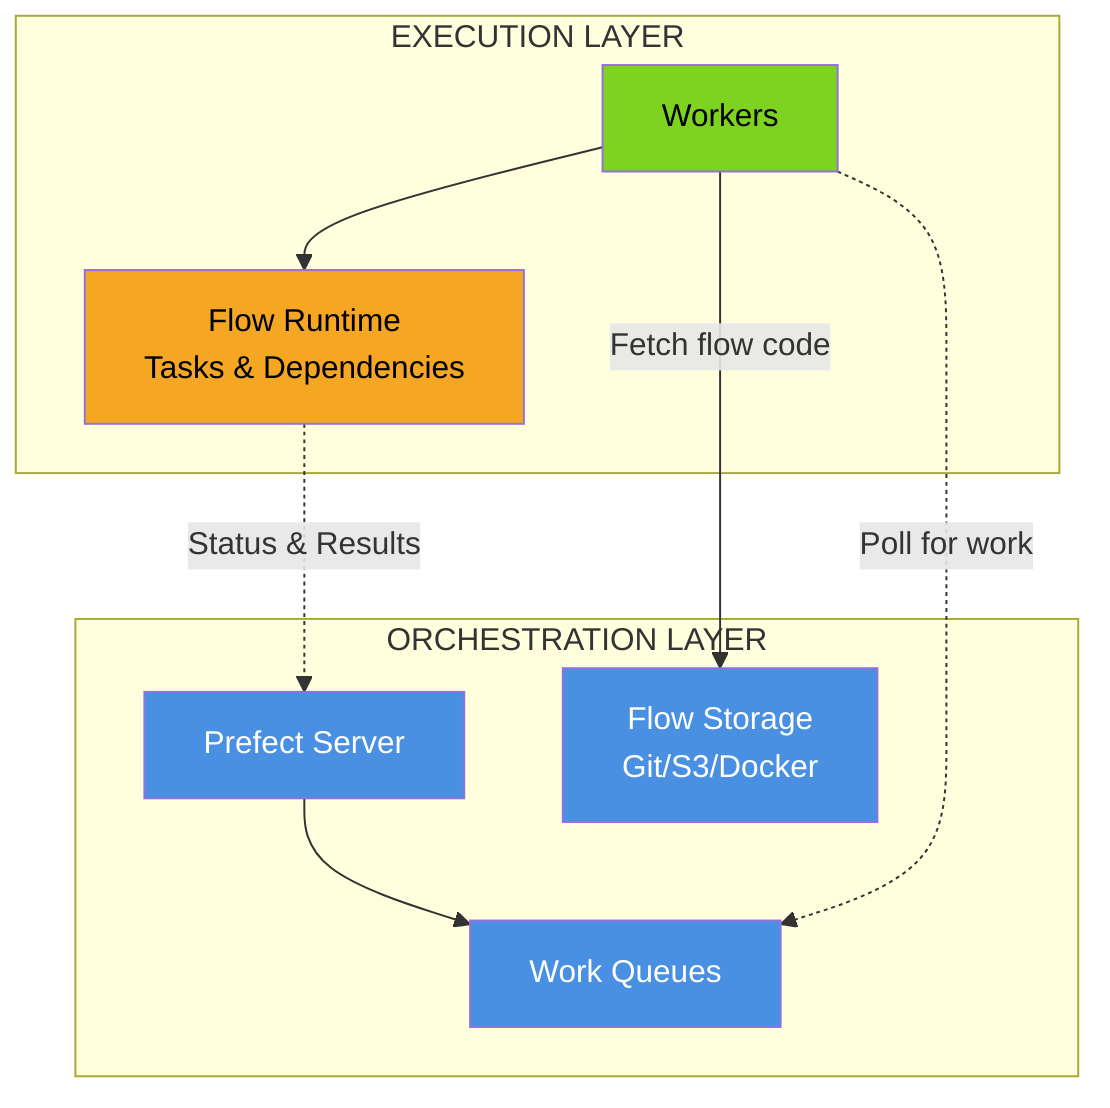 graph TB
    subgraph "ORCHESTRATION LAYER"
        SERVER[Prefect Server]
        QUEUE[Work Queues]
        STORAGE[Flow Storage<br/>Git/S3/Docker]
    end
    
    subgraph "EXECUTION LAYER"
        WORKER[Workers]
        RUNTIME[Flow Runtime<br/>Tasks & Dependencies]
    end
    
    %% Connections
    SERVER --> QUEUE
    WORKER -.->|Poll for work| QUEUE
    WORKER -->|Fetch flow code| STORAGE
    WORKER --> RUNTIME
    RUNTIME -.->|Status & Results| SERVER
    
    %% Styling
    style SERVER fill:#4A90E2,color:#fff
    style QUEUE fill:#4A90E2,color:#fff
    style STORAGE fill:#4A90E2,color:#fff
    style WORKER fill:#7ED321,color:#000
    style RUNTIME fill:#F5A623,color:#000